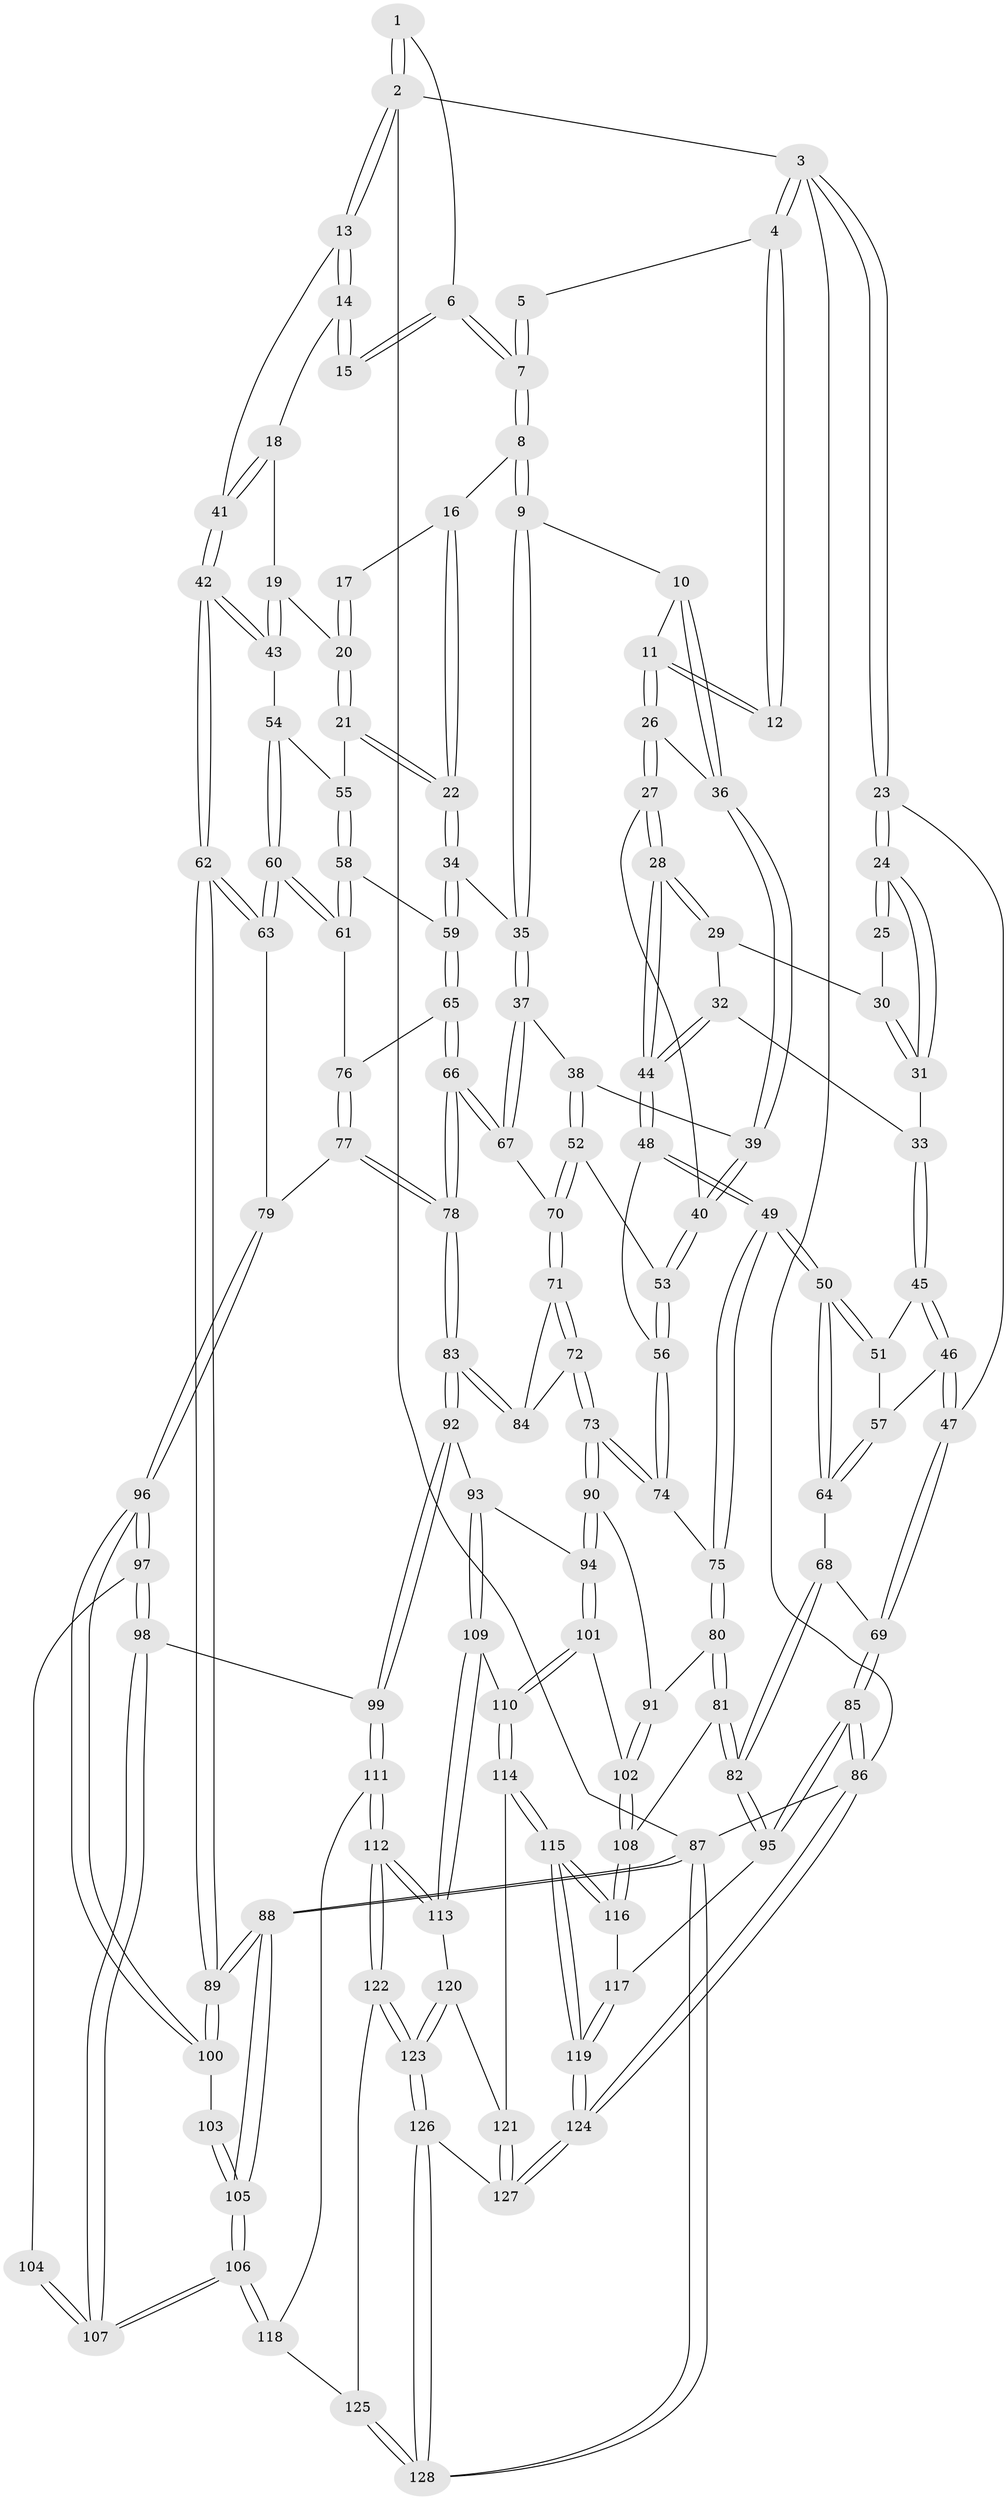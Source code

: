 // coarse degree distribution, {3: 0.1875, 6: 0.046875, 4: 0.3125, 5: 0.375, 9: 0.03125, 12: 0.015625, 8: 0.015625, 2: 0.015625}
// Generated by graph-tools (version 1.1) at 2025/06/03/04/25 22:06:50]
// undirected, 128 vertices, 317 edges
graph export_dot {
graph [start="1"]
  node [color=gray90,style=filled];
  1 [pos="+0.8175366119217378+0"];
  2 [pos="+1+0"];
  3 [pos="+0+0"];
  4 [pos="+0.3568280063334846+0"];
  5 [pos="+0.39506086704067256+0"];
  6 [pos="+0.8055528725095731+0"];
  7 [pos="+0.56809306491456+0.09106171225614845"];
  8 [pos="+0.5662066173694585+0.11574959516281236"];
  9 [pos="+0.5648559024415445+0.11767125429646524"];
  10 [pos="+0.5565084549971088+0.12308450728961216"];
  11 [pos="+0.3247027546910033+0.03498614764332946"];
  12 [pos="+0.32164655060514036+0.025699851675553352"];
  13 [pos="+1+0.22916191458565957"];
  14 [pos="+0.8622188598148008+0.042109600785452714"];
  15 [pos="+0.8131683839047921+0"];
  16 [pos="+0.6871036642670553+0.12753769736580867"];
  17 [pos="+0.7500998539922022+0.04702281914467902"];
  18 [pos="+0.8583974356607359+0.17782400053776393"];
  19 [pos="+0.8359849365160169+0.2113145772278851"];
  20 [pos="+0.7709845803189554+0.25418643735701996"];
  21 [pos="+0.7541081621445795+0.2684308302895826"];
  22 [pos="+0.7289272552552586+0.2752466356997556"];
  23 [pos="+0+0.008803069882463455"];
  24 [pos="+0+0.06428185746815236"];
  25 [pos="+0.3013291647378803+0.03434396841709017"];
  26 [pos="+0.33689294501000466+0.14058223052692176"];
  27 [pos="+0.3107188009569066+0.2345534865452483"];
  28 [pos="+0.29738669911512366+0.2469747512909667"];
  29 [pos="+0.15870797497719213+0.14158776506953388"];
  30 [pos="+0.15245259788578125+0.13199267838545653"];
  31 [pos="+0.003064898551636109+0.11592070924694867"];
  32 [pos="+0.1699070609494507+0.2564957518384458"];
  33 [pos="+0.15146974648582437+0.2591741130050798"];
  34 [pos="+0.7200868149792957+0.28235728270692834"];
  35 [pos="+0.6810902978131529+0.29577239312582315"];
  36 [pos="+0.5115743891656137+0.18269076975943763"];
  37 [pos="+0.6462625229557056+0.320944333960976"];
  38 [pos="+0.5513452418075185+0.27392941186794917"];
  39 [pos="+0.5114280284217948+0.24947178582377538"];
  40 [pos="+0.4469503700751622+0.29057250484078734"];
  41 [pos="+1+0.2691178584281061"];
  42 [pos="+1+0.30051139142351063"];
  43 [pos="+0.9504548108785764+0.3180619154864767"];
  44 [pos="+0.2803068072948762+0.2705158573039913"];
  45 [pos="+0.12853454805809233+0.2857591661658572"];
  46 [pos="+0.002467408551334725+0.3201780407577342"];
  47 [pos="+0+0.2809159384588905"];
  48 [pos="+0.2748295460470646+0.34828800202075005"];
  49 [pos="+0.20632894409653776+0.4455383103075071"];
  50 [pos="+0.19363138308738675+0.4399042205962573"];
  51 [pos="+0.13951045031226636+0.35100298149035936"];
  52 [pos="+0.48838434867248964+0.3867967295072621"];
  53 [pos="+0.45137855570891167+0.3500487156746181"];
  54 [pos="+0.8990644673224699+0.34837673963618965"];
  55 [pos="+0.7950891005995225+0.30052894899103194"];
  56 [pos="+0.373525315453108+0.39779063580231533"];
  57 [pos="+0.030706935064512293+0.338546819795392"];
  58 [pos="+0.8475134153539681+0.4175877715390063"];
  59 [pos="+0.7581536489151727+0.37086714645603625"];
  60 [pos="+0.8698103108369373+0.42999643195858733"];
  61 [pos="+0.8518549483896334+0.4222854816128829"];
  62 [pos="+1+0.4181855286655652"];
  63 [pos="+0.8725398562899683+0.4357641459260418"];
  64 [pos="+0.13003175691863725+0.43249881595227213"];
  65 [pos="+0.7624125176184352+0.4339164425987368"];
  66 [pos="+0.6407650901294583+0.4618156486159383"];
  67 [pos="+0.6137139259828559+0.40672936254055425"];
  68 [pos="+0.05150826713534584+0.4608601511940801"];
  69 [pos="+0+0.35712853502661873"];
  70 [pos="+0.5171615347955479+0.4216540273410982"];
  71 [pos="+0.4844656775047475+0.4645537828296275"];
  72 [pos="+0.4301626646755494+0.5139019501616245"];
  73 [pos="+0.4211541704191569+0.5200594913184964"];
  74 [pos="+0.41128898479550385+0.51201294636419"];
  75 [pos="+0.2135612436165072+0.47959910257931626"];
  76 [pos="+0.7678745414692001+0.4389389077626486"];
  77 [pos="+0.7830997964172253+0.5290995501629192"];
  78 [pos="+0.6626788696926096+0.5847618595220551"];
  79 [pos="+0.8631650162718065+0.5295082780148035"];
  80 [pos="+0.1802993711472253+0.61584136559693"];
  81 [pos="+0.16666733948030604+0.6396757074427019"];
  82 [pos="+0.06451822875917963+0.6682370692919001"];
  83 [pos="+0.6622036654168518+0.5859598844008354"];
  84 [pos="+0.5836023949147445+0.547744555680846"];
  85 [pos="+0+0.7806048948001301"];
  86 [pos="+0+1"];
  87 [pos="+1+1"];
  88 [pos="+1+0.9895052422859743"];
  89 [pos="+1+0.5332675262609888"];
  90 [pos="+0.4218930574416326+0.5733650522955797"];
  91 [pos="+0.3952098752172011+0.582417334360163"];
  92 [pos="+0.6549601679523445+0.6242181448395594"];
  93 [pos="+0.6034388021842371+0.6511551945339166"];
  94 [pos="+0.42589010480144174+0.5800359248570299"];
  95 [pos="+0+0.7224706939554707"];
  96 [pos="+0.8899008654607187+0.5566636006242242"];
  97 [pos="+0.858409650251987+0.6581354418022134"];
  98 [pos="+0.7787736481646403+0.7203965013422744"];
  99 [pos="+0.7626131309983772+0.7246842415879121"];
  100 [pos="+1+0.5565800216235169"];
  101 [pos="+0.4078538231920792+0.7093347484306812"];
  102 [pos="+0.29480270891912885+0.6968074333392854"];
  103 [pos="+0.9462941840841536+0.6721112261069853"];
  104 [pos="+0.9055772914748564+0.6791352515401158"];
  105 [pos="+1+0.8814445388528412"];
  106 [pos="+1+0.8769206330899418"];
  107 [pos="+0.9731891985267302+0.8144766567623578"];
  108 [pos="+0.23418400728294203+0.7024144155360068"];
  109 [pos="+0.5341763469031385+0.7639763901295322"];
  110 [pos="+0.44995616960849516+0.7809270312636192"];
  111 [pos="+0.7588522143271226+0.7455968946944778"];
  112 [pos="+0.6482700001524169+0.8835506080151544"];
  113 [pos="+0.6042906970282054+0.8530422601644173"];
  114 [pos="+0.38871106505792596+0.87076858697798"];
  115 [pos="+0.32319993513497575+0.8949741941669243"];
  116 [pos="+0.2615409442588963+0.7907441280382107"];
  117 [pos="+0.1484356761634063+0.8350347477231322"];
  118 [pos="+0.8414311150796597+0.9019360351376355"];
  119 [pos="+0.2484732587705277+1"];
  120 [pos="+0.5092738548567991+0.9059231532302338"];
  121 [pos="+0.41457038223086723+0.889426381254212"];
  122 [pos="+0.6762104021058938+0.9984131853667203"];
  123 [pos="+0.6431963122457346+1"];
  124 [pos="+0.13069683335327575+1"];
  125 [pos="+0.8331764680554812+0.9102429676415117"];
  126 [pos="+0.6296921189159157+1"];
  127 [pos="+0.6230814494651419+1"];
  128 [pos="+0.9719234013310784+1"];
  1 -- 2;
  1 -- 2;
  1 -- 6;
  2 -- 3;
  2 -- 13;
  2 -- 13;
  2 -- 87;
  3 -- 4;
  3 -- 4;
  3 -- 23;
  3 -- 23;
  3 -- 86;
  4 -- 5;
  4 -- 12;
  4 -- 12;
  5 -- 7;
  5 -- 7;
  6 -- 7;
  6 -- 7;
  6 -- 15;
  6 -- 15;
  7 -- 8;
  7 -- 8;
  8 -- 9;
  8 -- 9;
  8 -- 16;
  9 -- 10;
  9 -- 35;
  9 -- 35;
  10 -- 11;
  10 -- 36;
  10 -- 36;
  11 -- 12;
  11 -- 12;
  11 -- 26;
  11 -- 26;
  13 -- 14;
  13 -- 14;
  13 -- 41;
  14 -- 15;
  14 -- 15;
  14 -- 18;
  16 -- 17;
  16 -- 22;
  16 -- 22;
  17 -- 20;
  17 -- 20;
  18 -- 19;
  18 -- 41;
  18 -- 41;
  19 -- 20;
  19 -- 43;
  19 -- 43;
  20 -- 21;
  20 -- 21;
  21 -- 22;
  21 -- 22;
  21 -- 55;
  22 -- 34;
  22 -- 34;
  23 -- 24;
  23 -- 24;
  23 -- 47;
  24 -- 25;
  24 -- 25;
  24 -- 31;
  24 -- 31;
  25 -- 30;
  26 -- 27;
  26 -- 27;
  26 -- 36;
  27 -- 28;
  27 -- 28;
  27 -- 40;
  28 -- 29;
  28 -- 29;
  28 -- 44;
  28 -- 44;
  29 -- 30;
  29 -- 32;
  30 -- 31;
  30 -- 31;
  31 -- 33;
  32 -- 33;
  32 -- 44;
  32 -- 44;
  33 -- 45;
  33 -- 45;
  34 -- 35;
  34 -- 59;
  34 -- 59;
  35 -- 37;
  35 -- 37;
  36 -- 39;
  36 -- 39;
  37 -- 38;
  37 -- 67;
  37 -- 67;
  38 -- 39;
  38 -- 52;
  38 -- 52;
  39 -- 40;
  39 -- 40;
  40 -- 53;
  40 -- 53;
  41 -- 42;
  41 -- 42;
  42 -- 43;
  42 -- 43;
  42 -- 62;
  42 -- 62;
  43 -- 54;
  44 -- 48;
  44 -- 48;
  45 -- 46;
  45 -- 46;
  45 -- 51;
  46 -- 47;
  46 -- 47;
  46 -- 57;
  47 -- 69;
  47 -- 69;
  48 -- 49;
  48 -- 49;
  48 -- 56;
  49 -- 50;
  49 -- 50;
  49 -- 75;
  49 -- 75;
  50 -- 51;
  50 -- 51;
  50 -- 64;
  50 -- 64;
  51 -- 57;
  52 -- 53;
  52 -- 70;
  52 -- 70;
  53 -- 56;
  53 -- 56;
  54 -- 55;
  54 -- 60;
  54 -- 60;
  55 -- 58;
  55 -- 58;
  56 -- 74;
  56 -- 74;
  57 -- 64;
  57 -- 64;
  58 -- 59;
  58 -- 61;
  58 -- 61;
  59 -- 65;
  59 -- 65;
  60 -- 61;
  60 -- 61;
  60 -- 63;
  60 -- 63;
  61 -- 76;
  62 -- 63;
  62 -- 63;
  62 -- 89;
  62 -- 89;
  63 -- 79;
  64 -- 68;
  65 -- 66;
  65 -- 66;
  65 -- 76;
  66 -- 67;
  66 -- 67;
  66 -- 78;
  66 -- 78;
  67 -- 70;
  68 -- 69;
  68 -- 82;
  68 -- 82;
  69 -- 85;
  69 -- 85;
  70 -- 71;
  70 -- 71;
  71 -- 72;
  71 -- 72;
  71 -- 84;
  72 -- 73;
  72 -- 73;
  72 -- 84;
  73 -- 74;
  73 -- 74;
  73 -- 90;
  73 -- 90;
  74 -- 75;
  75 -- 80;
  75 -- 80;
  76 -- 77;
  76 -- 77;
  77 -- 78;
  77 -- 78;
  77 -- 79;
  78 -- 83;
  78 -- 83;
  79 -- 96;
  79 -- 96;
  80 -- 81;
  80 -- 81;
  80 -- 91;
  81 -- 82;
  81 -- 82;
  81 -- 108;
  82 -- 95;
  82 -- 95;
  83 -- 84;
  83 -- 84;
  83 -- 92;
  83 -- 92;
  85 -- 86;
  85 -- 86;
  85 -- 95;
  85 -- 95;
  86 -- 124;
  86 -- 124;
  86 -- 87;
  87 -- 88;
  87 -- 88;
  87 -- 128;
  87 -- 128;
  88 -- 89;
  88 -- 89;
  88 -- 105;
  88 -- 105;
  89 -- 100;
  89 -- 100;
  90 -- 91;
  90 -- 94;
  90 -- 94;
  91 -- 102;
  91 -- 102;
  92 -- 93;
  92 -- 99;
  92 -- 99;
  93 -- 94;
  93 -- 109;
  93 -- 109;
  94 -- 101;
  94 -- 101;
  95 -- 117;
  96 -- 97;
  96 -- 97;
  96 -- 100;
  96 -- 100;
  97 -- 98;
  97 -- 98;
  97 -- 104;
  98 -- 99;
  98 -- 107;
  98 -- 107;
  99 -- 111;
  99 -- 111;
  100 -- 103;
  101 -- 102;
  101 -- 110;
  101 -- 110;
  102 -- 108;
  102 -- 108;
  103 -- 105;
  103 -- 105;
  104 -- 107;
  104 -- 107;
  105 -- 106;
  105 -- 106;
  106 -- 107;
  106 -- 107;
  106 -- 118;
  106 -- 118;
  108 -- 116;
  108 -- 116;
  109 -- 110;
  109 -- 113;
  109 -- 113;
  110 -- 114;
  110 -- 114;
  111 -- 112;
  111 -- 112;
  111 -- 118;
  112 -- 113;
  112 -- 113;
  112 -- 122;
  112 -- 122;
  113 -- 120;
  114 -- 115;
  114 -- 115;
  114 -- 121;
  115 -- 116;
  115 -- 116;
  115 -- 119;
  115 -- 119;
  116 -- 117;
  117 -- 119;
  117 -- 119;
  118 -- 125;
  119 -- 124;
  119 -- 124;
  120 -- 121;
  120 -- 123;
  120 -- 123;
  121 -- 127;
  121 -- 127;
  122 -- 123;
  122 -- 123;
  122 -- 125;
  123 -- 126;
  123 -- 126;
  124 -- 127;
  124 -- 127;
  125 -- 128;
  125 -- 128;
  126 -- 127;
  126 -- 128;
  126 -- 128;
}
